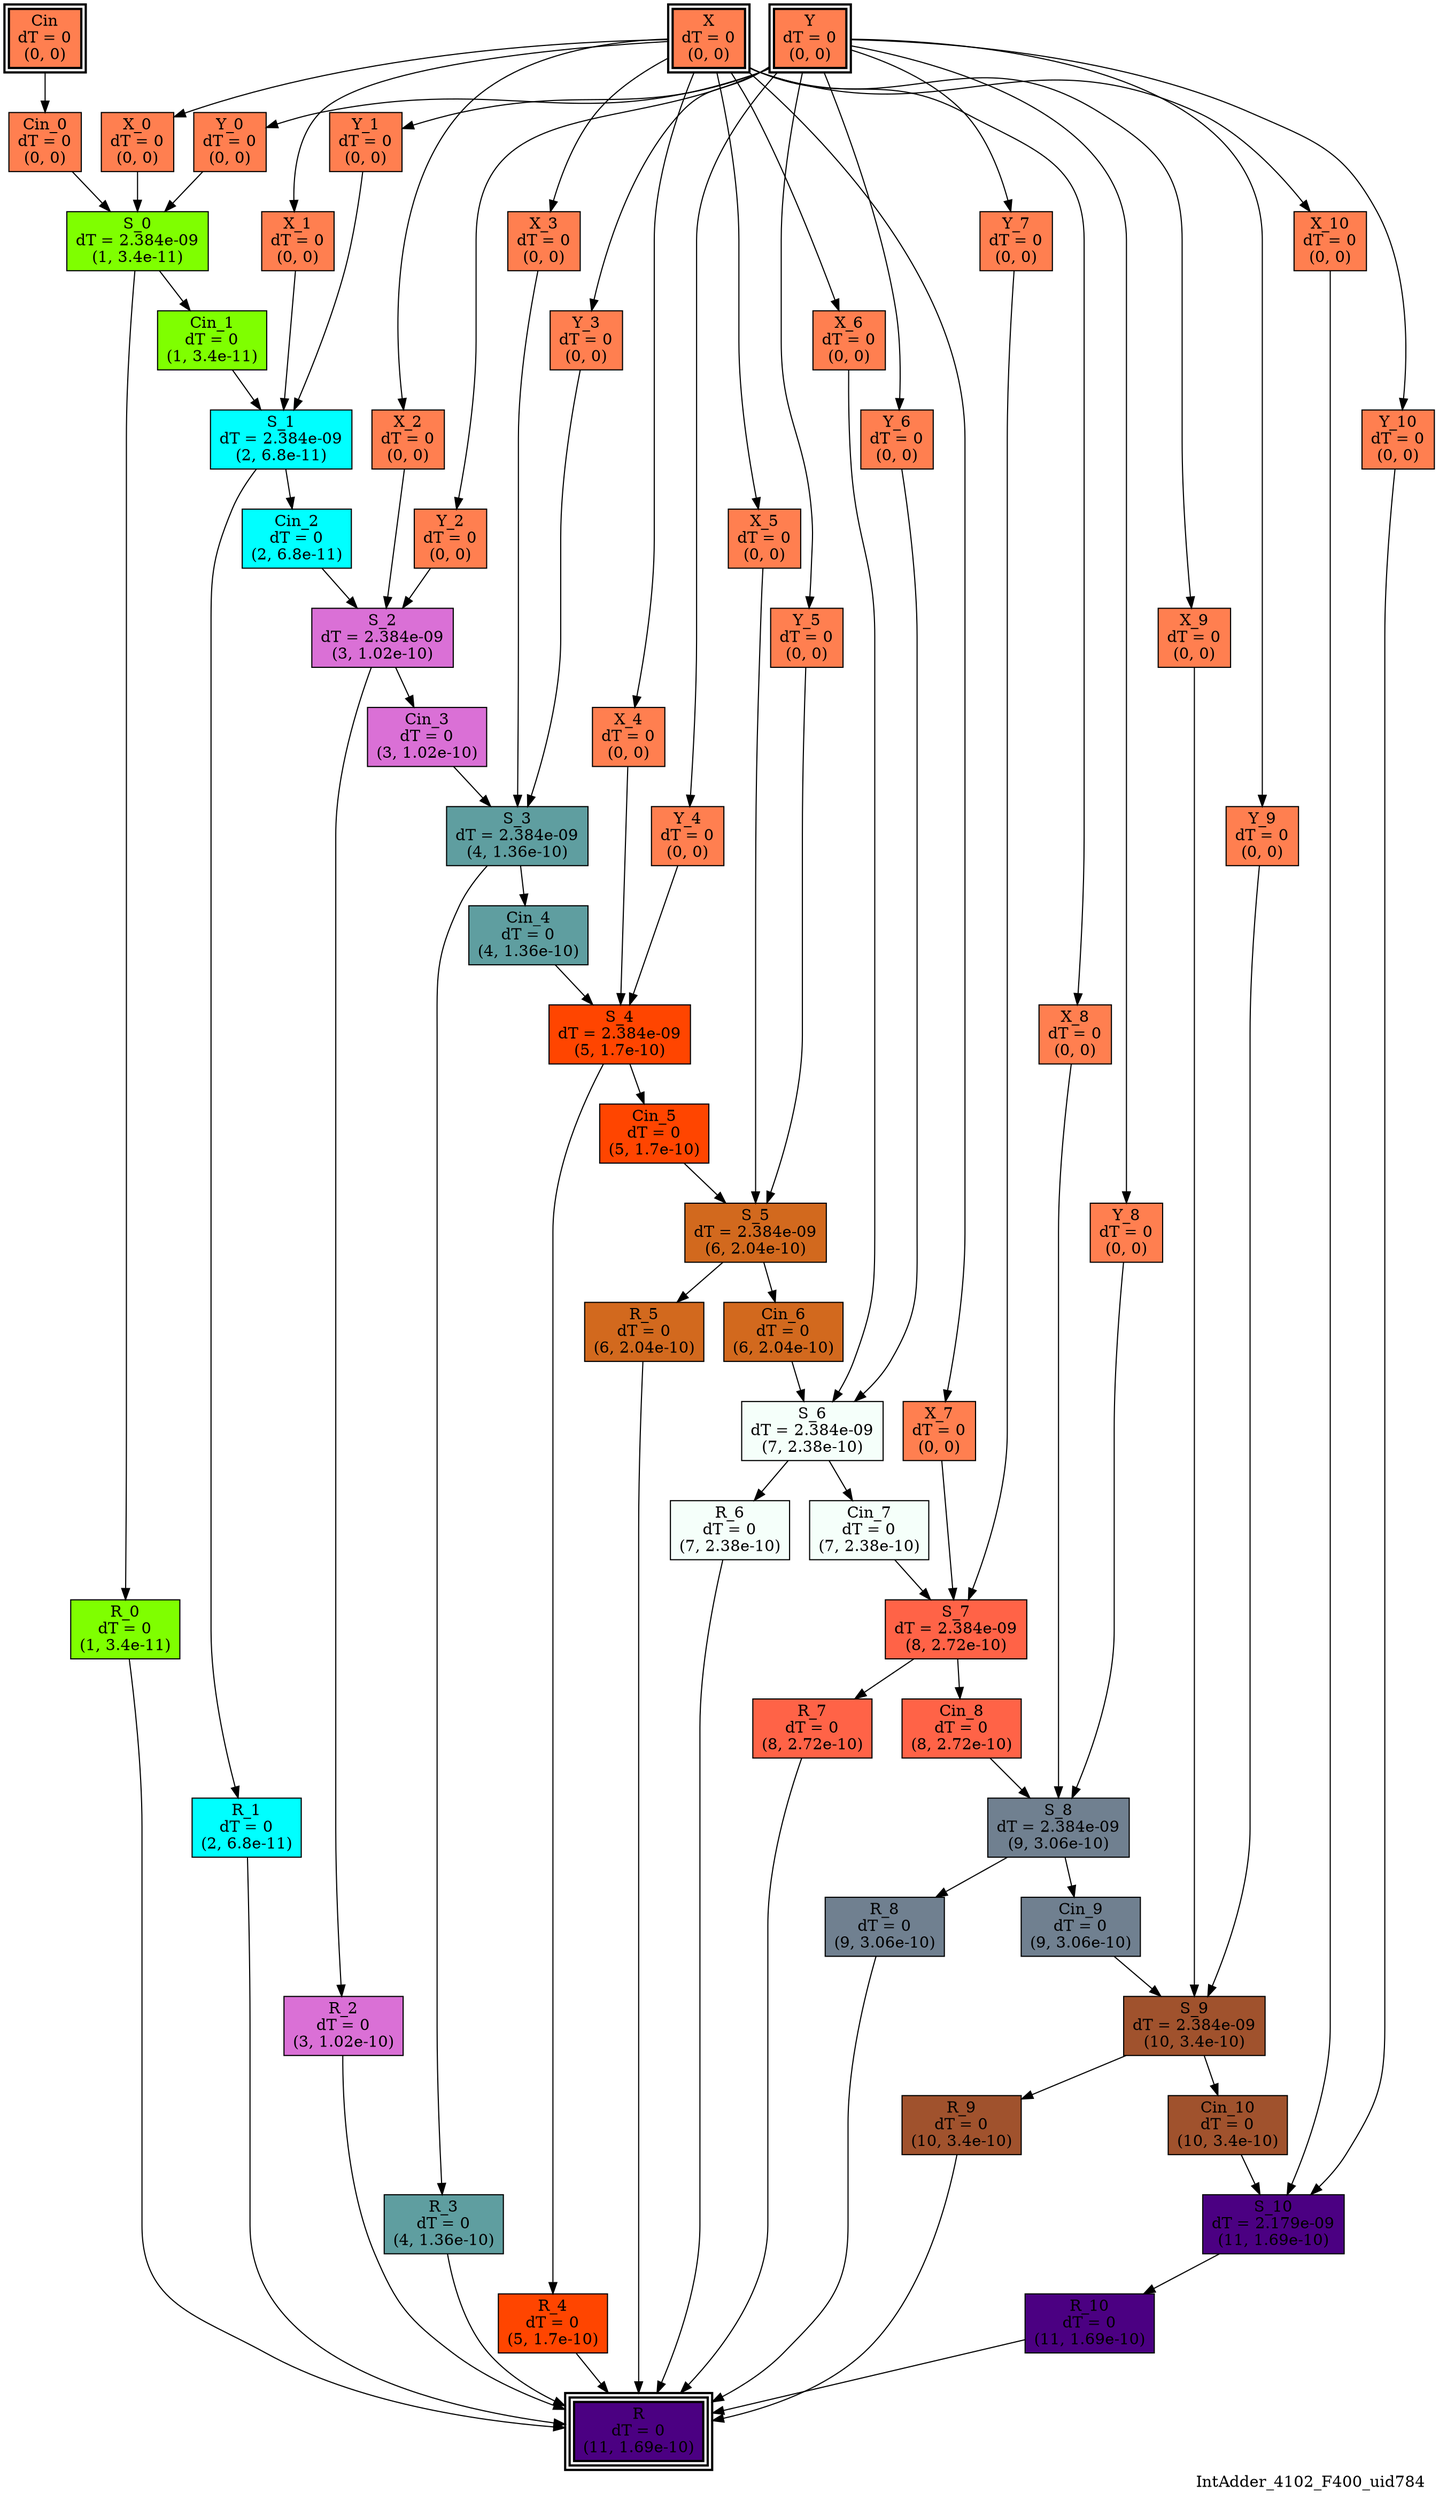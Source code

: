 digraph IntAdder_4102_F400_uid784
{
	//graph drawing options
	label=IntAdder_4102_F400_uid784;
	labelloc=bottom;
	labeljust=right;
	ratio=auto;
	nodesep=0.25;
	ranksep=0.5;

	//input/output signals of operator IntAdder_4102_F400_uid784
	X__IntAdder_4102_F400_uid784 [ label="X\ndT = 0\n(0, 0)", shape=box, color=black, style="bold, filled", fillcolor=coral, peripheries=2 ];
	Y__IntAdder_4102_F400_uid784 [ label="Y\ndT = 0\n(0, 0)", shape=box, color=black, style="bold, filled", fillcolor=coral, peripheries=2 ];
	Cin__IntAdder_4102_F400_uid784 [ label="Cin\ndT = 0\n(0, 0)", shape=box, color=black, style="bold, filled", fillcolor=coral, peripheries=2 ];
	R__IntAdder_4102_F400_uid784 [ label="R\ndT = 0\n(11, 1.69e-10)", shape=box, color=black, style="bold, filled", fillcolor=indigo, peripheries=3 ];
	{rank=same X__IntAdder_4102_F400_uid784, Y__IntAdder_4102_F400_uid784, Cin__IntAdder_4102_F400_uid784};
	{rank=same R__IntAdder_4102_F400_uid784};
	//internal signals of operator IntAdder_4102_F400_uid784
	Cin_0__IntAdder_4102_F400_uid784 [ label="Cin_0\ndT = 0\n(0, 0)", shape=box, color=black, style=filled, fillcolor=coral, peripheries=1 ];
	X_0__IntAdder_4102_F400_uid784 [ label="X_0\ndT = 0\n(0, 0)", shape=box, color=black, style=filled, fillcolor=coral, peripheries=1 ];
	Y_0__IntAdder_4102_F400_uid784 [ label="Y_0\ndT = 0\n(0, 0)", shape=box, color=black, style=filled, fillcolor=coral, peripheries=1 ];
	S_0__IntAdder_4102_F400_uid784 [ label="S_0\ndT = 2.384e-09\n(1, 3.4e-11)", shape=box, color=black, style=filled, fillcolor=chartreuse, peripheries=1 ];
	R_0__IntAdder_4102_F400_uid784 [ label="R_0\ndT = 0\n(1, 3.4e-11)", shape=box, color=black, style=filled, fillcolor=chartreuse, peripheries=1 ];
	Cin_1__IntAdder_4102_F400_uid784 [ label="Cin_1\ndT = 0\n(1, 3.4e-11)", shape=box, color=black, style=filled, fillcolor=chartreuse, peripheries=1 ];
	X_1__IntAdder_4102_F400_uid784 [ label="X_1\ndT = 0\n(0, 0)", shape=box, color=black, style=filled, fillcolor=coral, peripheries=1 ];
	Y_1__IntAdder_4102_F400_uid784 [ label="Y_1\ndT = 0\n(0, 0)", shape=box, color=black, style=filled, fillcolor=coral, peripheries=1 ];
	S_1__IntAdder_4102_F400_uid784 [ label="S_1\ndT = 2.384e-09\n(2, 6.8e-11)", shape=box, color=black, style=filled, fillcolor=cyan, peripheries=1 ];
	R_1__IntAdder_4102_F400_uid784 [ label="R_1\ndT = 0\n(2, 6.8e-11)", shape=box, color=black, style=filled, fillcolor=cyan, peripheries=1 ];
	Cin_2__IntAdder_4102_F400_uid784 [ label="Cin_2\ndT = 0\n(2, 6.8e-11)", shape=box, color=black, style=filled, fillcolor=cyan, peripheries=1 ];
	X_2__IntAdder_4102_F400_uid784 [ label="X_2\ndT = 0\n(0, 0)", shape=box, color=black, style=filled, fillcolor=coral, peripheries=1 ];
	Y_2__IntAdder_4102_F400_uid784 [ label="Y_2\ndT = 0\n(0, 0)", shape=box, color=black, style=filled, fillcolor=coral, peripheries=1 ];
	S_2__IntAdder_4102_F400_uid784 [ label="S_2\ndT = 2.384e-09\n(3, 1.02e-10)", shape=box, color=black, style=filled, fillcolor=orchid, peripheries=1 ];
	R_2__IntAdder_4102_F400_uid784 [ label="R_2\ndT = 0\n(3, 1.02e-10)", shape=box, color=black, style=filled, fillcolor=orchid, peripheries=1 ];
	Cin_3__IntAdder_4102_F400_uid784 [ label="Cin_3\ndT = 0\n(3, 1.02e-10)", shape=box, color=black, style=filled, fillcolor=orchid, peripheries=1 ];
	X_3__IntAdder_4102_F400_uid784 [ label="X_3\ndT = 0\n(0, 0)", shape=box, color=black, style=filled, fillcolor=coral, peripheries=1 ];
	Y_3__IntAdder_4102_F400_uid784 [ label="Y_3\ndT = 0\n(0, 0)", shape=box, color=black, style=filled, fillcolor=coral, peripheries=1 ];
	S_3__IntAdder_4102_F400_uid784 [ label="S_3\ndT = 2.384e-09\n(4, 1.36e-10)", shape=box, color=black, style=filled, fillcolor=cadetblue, peripheries=1 ];
	R_3__IntAdder_4102_F400_uid784 [ label="R_3\ndT = 0\n(4, 1.36e-10)", shape=box, color=black, style=filled, fillcolor=cadetblue, peripheries=1 ];
	Cin_4__IntAdder_4102_F400_uid784 [ label="Cin_4\ndT = 0\n(4, 1.36e-10)", shape=box, color=black, style=filled, fillcolor=cadetblue, peripheries=1 ];
	X_4__IntAdder_4102_F400_uid784 [ label="X_4\ndT = 0\n(0, 0)", shape=box, color=black, style=filled, fillcolor=coral, peripheries=1 ];
	Y_4__IntAdder_4102_F400_uid784 [ label="Y_4\ndT = 0\n(0, 0)", shape=box, color=black, style=filled, fillcolor=coral, peripheries=1 ];
	S_4__IntAdder_4102_F400_uid784 [ label="S_4\ndT = 2.384e-09\n(5, 1.7e-10)", shape=box, color=black, style=filled, fillcolor=orangered, peripheries=1 ];
	R_4__IntAdder_4102_F400_uid784 [ label="R_4\ndT = 0\n(5, 1.7e-10)", shape=box, color=black, style=filled, fillcolor=orangered, peripheries=1 ];
	Cin_5__IntAdder_4102_F400_uid784 [ label="Cin_5\ndT = 0\n(5, 1.7e-10)", shape=box, color=black, style=filled, fillcolor=orangered, peripheries=1 ];
	X_5__IntAdder_4102_F400_uid784 [ label="X_5\ndT = 0\n(0, 0)", shape=box, color=black, style=filled, fillcolor=coral, peripheries=1 ];
	Y_5__IntAdder_4102_F400_uid784 [ label="Y_5\ndT = 0\n(0, 0)", shape=box, color=black, style=filled, fillcolor=coral, peripheries=1 ];
	S_5__IntAdder_4102_F400_uid784 [ label="S_5\ndT = 2.384e-09\n(6, 2.04e-10)", shape=box, color=black, style=filled, fillcolor=chocolate, peripheries=1 ];
	R_5__IntAdder_4102_F400_uid784 [ label="R_5\ndT = 0\n(6, 2.04e-10)", shape=box, color=black, style=filled, fillcolor=chocolate, peripheries=1 ];
	Cin_6__IntAdder_4102_F400_uid784 [ label="Cin_6\ndT = 0\n(6, 2.04e-10)", shape=box, color=black, style=filled, fillcolor=chocolate, peripheries=1 ];
	X_6__IntAdder_4102_F400_uid784 [ label="X_6\ndT = 0\n(0, 0)", shape=box, color=black, style=filled, fillcolor=coral, peripheries=1 ];
	Y_6__IntAdder_4102_F400_uid784 [ label="Y_6\ndT = 0\n(0, 0)", shape=box, color=black, style=filled, fillcolor=coral, peripheries=1 ];
	S_6__IntAdder_4102_F400_uid784 [ label="S_6\ndT = 2.384e-09\n(7, 2.38e-10)", shape=box, color=black, style=filled, fillcolor=mintcream, peripheries=1 ];
	R_6__IntAdder_4102_F400_uid784 [ label="R_6\ndT = 0\n(7, 2.38e-10)", shape=box, color=black, style=filled, fillcolor=mintcream, peripheries=1 ];
	Cin_7__IntAdder_4102_F400_uid784 [ label="Cin_7\ndT = 0\n(7, 2.38e-10)", shape=box, color=black, style=filled, fillcolor=mintcream, peripheries=1 ];
	X_7__IntAdder_4102_F400_uid784 [ label="X_7\ndT = 0\n(0, 0)", shape=box, color=black, style=filled, fillcolor=coral, peripheries=1 ];
	Y_7__IntAdder_4102_F400_uid784 [ label="Y_7\ndT = 0\n(0, 0)", shape=box, color=black, style=filled, fillcolor=coral, peripheries=1 ];
	S_7__IntAdder_4102_F400_uid784 [ label="S_7\ndT = 2.384e-09\n(8, 2.72e-10)", shape=box, color=black, style=filled, fillcolor=tomato, peripheries=1 ];
	R_7__IntAdder_4102_F400_uid784 [ label="R_7\ndT = 0\n(8, 2.72e-10)", shape=box, color=black, style=filled, fillcolor=tomato, peripheries=1 ];
	Cin_8__IntAdder_4102_F400_uid784 [ label="Cin_8\ndT = 0\n(8, 2.72e-10)", shape=box, color=black, style=filled, fillcolor=tomato, peripheries=1 ];
	X_8__IntAdder_4102_F400_uid784 [ label="X_8\ndT = 0\n(0, 0)", shape=box, color=black, style=filled, fillcolor=coral, peripheries=1 ];
	Y_8__IntAdder_4102_F400_uid784 [ label="Y_8\ndT = 0\n(0, 0)", shape=box, color=black, style=filled, fillcolor=coral, peripheries=1 ];
	S_8__IntAdder_4102_F400_uid784 [ label="S_8\ndT = 2.384e-09\n(9, 3.06e-10)", shape=box, color=black, style=filled, fillcolor=slategray, peripheries=1 ];
	R_8__IntAdder_4102_F400_uid784 [ label="R_8\ndT = 0\n(9, 3.06e-10)", shape=box, color=black, style=filled, fillcolor=slategray, peripheries=1 ];
	Cin_9__IntAdder_4102_F400_uid784 [ label="Cin_9\ndT = 0\n(9, 3.06e-10)", shape=box, color=black, style=filled, fillcolor=slategray, peripheries=1 ];
	X_9__IntAdder_4102_F400_uid784 [ label="X_9\ndT = 0\n(0, 0)", shape=box, color=black, style=filled, fillcolor=coral, peripheries=1 ];
	Y_9__IntAdder_4102_F400_uid784 [ label="Y_9\ndT = 0\n(0, 0)", shape=box, color=black, style=filled, fillcolor=coral, peripheries=1 ];
	S_9__IntAdder_4102_F400_uid784 [ label="S_9\ndT = 2.384e-09\n(10, 3.4e-10)", shape=box, color=black, style=filled, fillcolor=sienna, peripheries=1 ];
	R_9__IntAdder_4102_F400_uid784 [ label="R_9\ndT = 0\n(10, 3.4e-10)", shape=box, color=black, style=filled, fillcolor=sienna, peripheries=1 ];
	Cin_10__IntAdder_4102_F400_uid784 [ label="Cin_10\ndT = 0\n(10, 3.4e-10)", shape=box, color=black, style=filled, fillcolor=sienna, peripheries=1 ];
	X_10__IntAdder_4102_F400_uid784 [ label="X_10\ndT = 0\n(0, 0)", shape=box, color=black, style=filled, fillcolor=coral, peripheries=1 ];
	Y_10__IntAdder_4102_F400_uid784 [ label="Y_10\ndT = 0\n(0, 0)", shape=box, color=black, style=filled, fillcolor=coral, peripheries=1 ];
	S_10__IntAdder_4102_F400_uid784 [ label="S_10\ndT = 2.179e-09\n(11, 1.69e-10)", shape=box, color=black, style=filled, fillcolor=indigo, peripheries=1 ];
	R_10__IntAdder_4102_F400_uid784 [ label="R_10\ndT = 0\n(11, 1.69e-10)", shape=box, color=black, style=filled, fillcolor=indigo, peripheries=1 ];

	//subcomponents of operator IntAdder_4102_F400_uid784

	//input and internal signal connections of operator IntAdder_4102_F400_uid784
	X__IntAdder_4102_F400_uid784 -> X_0__IntAdder_4102_F400_uid784 [ arrowhead=normal, arrowsize=1.0, arrowtail=normal, color=black, dir=forward  ];
	X__IntAdder_4102_F400_uid784 -> X_1__IntAdder_4102_F400_uid784 [ arrowhead=normal, arrowsize=1.0, arrowtail=normal, color=black, dir=forward  ];
	X__IntAdder_4102_F400_uid784 -> X_2__IntAdder_4102_F400_uid784 [ arrowhead=normal, arrowsize=1.0, arrowtail=normal, color=black, dir=forward  ];
	X__IntAdder_4102_F400_uid784 -> X_3__IntAdder_4102_F400_uid784 [ arrowhead=normal, arrowsize=1.0, arrowtail=normal, color=black, dir=forward  ];
	X__IntAdder_4102_F400_uid784 -> X_4__IntAdder_4102_F400_uid784 [ arrowhead=normal, arrowsize=1.0, arrowtail=normal, color=black, dir=forward  ];
	X__IntAdder_4102_F400_uid784 -> X_5__IntAdder_4102_F400_uid784 [ arrowhead=normal, arrowsize=1.0, arrowtail=normal, color=black, dir=forward  ];
	X__IntAdder_4102_F400_uid784 -> X_6__IntAdder_4102_F400_uid784 [ arrowhead=normal, arrowsize=1.0, arrowtail=normal, color=black, dir=forward  ];
	X__IntAdder_4102_F400_uid784 -> X_7__IntAdder_4102_F400_uid784 [ arrowhead=normal, arrowsize=1.0, arrowtail=normal, color=black, dir=forward  ];
	X__IntAdder_4102_F400_uid784 -> X_8__IntAdder_4102_F400_uid784 [ arrowhead=normal, arrowsize=1.0, arrowtail=normal, color=black, dir=forward  ];
	X__IntAdder_4102_F400_uid784 -> X_9__IntAdder_4102_F400_uid784 [ arrowhead=normal, arrowsize=1.0, arrowtail=normal, color=black, dir=forward  ];
	X__IntAdder_4102_F400_uid784 -> X_10__IntAdder_4102_F400_uid784 [ arrowhead=normal, arrowsize=1.0, arrowtail=normal, color=black, dir=forward  ];
	Y__IntAdder_4102_F400_uid784 -> Y_0__IntAdder_4102_F400_uid784 [ arrowhead=normal, arrowsize=1.0, arrowtail=normal, color=black, dir=forward  ];
	Y__IntAdder_4102_F400_uid784 -> Y_1__IntAdder_4102_F400_uid784 [ arrowhead=normal, arrowsize=1.0, arrowtail=normal, color=black, dir=forward  ];
	Y__IntAdder_4102_F400_uid784 -> Y_2__IntAdder_4102_F400_uid784 [ arrowhead=normal, arrowsize=1.0, arrowtail=normal, color=black, dir=forward  ];
	Y__IntAdder_4102_F400_uid784 -> Y_3__IntAdder_4102_F400_uid784 [ arrowhead=normal, arrowsize=1.0, arrowtail=normal, color=black, dir=forward  ];
	Y__IntAdder_4102_F400_uid784 -> Y_4__IntAdder_4102_F400_uid784 [ arrowhead=normal, arrowsize=1.0, arrowtail=normal, color=black, dir=forward  ];
	Y__IntAdder_4102_F400_uid784 -> Y_5__IntAdder_4102_F400_uid784 [ arrowhead=normal, arrowsize=1.0, arrowtail=normal, color=black, dir=forward  ];
	Y__IntAdder_4102_F400_uid784 -> Y_6__IntAdder_4102_F400_uid784 [ arrowhead=normal, arrowsize=1.0, arrowtail=normal, color=black, dir=forward  ];
	Y__IntAdder_4102_F400_uid784 -> Y_7__IntAdder_4102_F400_uid784 [ arrowhead=normal, arrowsize=1.0, arrowtail=normal, color=black, dir=forward  ];
	Y__IntAdder_4102_F400_uid784 -> Y_8__IntAdder_4102_F400_uid784 [ arrowhead=normal, arrowsize=1.0, arrowtail=normal, color=black, dir=forward  ];
	Y__IntAdder_4102_F400_uid784 -> Y_9__IntAdder_4102_F400_uid784 [ arrowhead=normal, arrowsize=1.0, arrowtail=normal, color=black, dir=forward  ];
	Y__IntAdder_4102_F400_uid784 -> Y_10__IntAdder_4102_F400_uid784 [ arrowhead=normal, arrowsize=1.0, arrowtail=normal, color=black, dir=forward  ];
	Cin__IntAdder_4102_F400_uid784 -> Cin_0__IntAdder_4102_F400_uid784 [ arrowhead=normal, arrowsize=1.0, arrowtail=normal, color=black, dir=forward  ];
	Cin_0__IntAdder_4102_F400_uid784 -> S_0__IntAdder_4102_F400_uid784 [ arrowhead=normal, arrowsize=1.0, arrowtail=normal, color=black, dir=forward  ];
	X_0__IntAdder_4102_F400_uid784 -> S_0__IntAdder_4102_F400_uid784 [ arrowhead=normal, arrowsize=1.0, arrowtail=normal, color=black, dir=forward  ];
	Y_0__IntAdder_4102_F400_uid784 -> S_0__IntAdder_4102_F400_uid784 [ arrowhead=normal, arrowsize=1.0, arrowtail=normal, color=black, dir=forward  ];
	S_0__IntAdder_4102_F400_uid784 -> R_0__IntAdder_4102_F400_uid784 [ arrowhead=normal, arrowsize=1.0, arrowtail=normal, color=black, dir=forward  ];
	S_0__IntAdder_4102_F400_uid784 -> Cin_1__IntAdder_4102_F400_uid784 [ arrowhead=normal, arrowsize=1.0, arrowtail=normal, color=black, dir=forward  ];
	R_0__IntAdder_4102_F400_uid784 -> R__IntAdder_4102_F400_uid784 [ arrowhead=normal, arrowsize=1.0, arrowtail=normal, color=black, dir=forward  ];
	Cin_1__IntAdder_4102_F400_uid784 -> S_1__IntAdder_4102_F400_uid784 [ arrowhead=normal, arrowsize=1.0, arrowtail=normal, color=black, dir=forward  ];
	X_1__IntAdder_4102_F400_uid784 -> S_1__IntAdder_4102_F400_uid784 [ arrowhead=normal, arrowsize=1.0, arrowtail=normal, color=black, dir=forward  ];
	Y_1__IntAdder_4102_F400_uid784 -> S_1__IntAdder_4102_F400_uid784 [ arrowhead=normal, arrowsize=1.0, arrowtail=normal, color=black, dir=forward  ];
	S_1__IntAdder_4102_F400_uid784 -> R_1__IntAdder_4102_F400_uid784 [ arrowhead=normal, arrowsize=1.0, arrowtail=normal, color=black, dir=forward  ];
	S_1__IntAdder_4102_F400_uid784 -> Cin_2__IntAdder_4102_F400_uid784 [ arrowhead=normal, arrowsize=1.0, arrowtail=normal, color=black, dir=forward  ];
	R_1__IntAdder_4102_F400_uid784 -> R__IntAdder_4102_F400_uid784 [ arrowhead=normal, arrowsize=1.0, arrowtail=normal, color=black, dir=forward  ];
	Cin_2__IntAdder_4102_F400_uid784 -> S_2__IntAdder_4102_F400_uid784 [ arrowhead=normal, arrowsize=1.0, arrowtail=normal, color=black, dir=forward  ];
	X_2__IntAdder_4102_F400_uid784 -> S_2__IntAdder_4102_F400_uid784 [ arrowhead=normal, arrowsize=1.0, arrowtail=normal, color=black, dir=forward  ];
	Y_2__IntAdder_4102_F400_uid784 -> S_2__IntAdder_4102_F400_uid784 [ arrowhead=normal, arrowsize=1.0, arrowtail=normal, color=black, dir=forward  ];
	S_2__IntAdder_4102_F400_uid784 -> R_2__IntAdder_4102_F400_uid784 [ arrowhead=normal, arrowsize=1.0, arrowtail=normal, color=black, dir=forward  ];
	S_2__IntAdder_4102_F400_uid784 -> Cin_3__IntAdder_4102_F400_uid784 [ arrowhead=normal, arrowsize=1.0, arrowtail=normal, color=black, dir=forward  ];
	R_2__IntAdder_4102_F400_uid784 -> R__IntAdder_4102_F400_uid784 [ arrowhead=normal, arrowsize=1.0, arrowtail=normal, color=black, dir=forward  ];
	Cin_3__IntAdder_4102_F400_uid784 -> S_3__IntAdder_4102_F400_uid784 [ arrowhead=normal, arrowsize=1.0, arrowtail=normal, color=black, dir=forward  ];
	X_3__IntAdder_4102_F400_uid784 -> S_3__IntAdder_4102_F400_uid784 [ arrowhead=normal, arrowsize=1.0, arrowtail=normal, color=black, dir=forward  ];
	Y_3__IntAdder_4102_F400_uid784 -> S_3__IntAdder_4102_F400_uid784 [ arrowhead=normal, arrowsize=1.0, arrowtail=normal, color=black, dir=forward  ];
	S_3__IntAdder_4102_F400_uid784 -> R_3__IntAdder_4102_F400_uid784 [ arrowhead=normal, arrowsize=1.0, arrowtail=normal, color=black, dir=forward  ];
	S_3__IntAdder_4102_F400_uid784 -> Cin_4__IntAdder_4102_F400_uid784 [ arrowhead=normal, arrowsize=1.0, arrowtail=normal, color=black, dir=forward  ];
	R_3__IntAdder_4102_F400_uid784 -> R__IntAdder_4102_F400_uid784 [ arrowhead=normal, arrowsize=1.0, arrowtail=normal, color=black, dir=forward  ];
	Cin_4__IntAdder_4102_F400_uid784 -> S_4__IntAdder_4102_F400_uid784 [ arrowhead=normal, arrowsize=1.0, arrowtail=normal, color=black, dir=forward  ];
	X_4__IntAdder_4102_F400_uid784 -> S_4__IntAdder_4102_F400_uid784 [ arrowhead=normal, arrowsize=1.0, arrowtail=normal, color=black, dir=forward  ];
	Y_4__IntAdder_4102_F400_uid784 -> S_4__IntAdder_4102_F400_uid784 [ arrowhead=normal, arrowsize=1.0, arrowtail=normal, color=black, dir=forward  ];
	S_4__IntAdder_4102_F400_uid784 -> R_4__IntAdder_4102_F400_uid784 [ arrowhead=normal, arrowsize=1.0, arrowtail=normal, color=black, dir=forward  ];
	S_4__IntAdder_4102_F400_uid784 -> Cin_5__IntAdder_4102_F400_uid784 [ arrowhead=normal, arrowsize=1.0, arrowtail=normal, color=black, dir=forward  ];
	R_4__IntAdder_4102_F400_uid784 -> R__IntAdder_4102_F400_uid784 [ arrowhead=normal, arrowsize=1.0, arrowtail=normal, color=black, dir=forward  ];
	Cin_5__IntAdder_4102_F400_uid784 -> S_5__IntAdder_4102_F400_uid784 [ arrowhead=normal, arrowsize=1.0, arrowtail=normal, color=black, dir=forward  ];
	X_5__IntAdder_4102_F400_uid784 -> S_5__IntAdder_4102_F400_uid784 [ arrowhead=normal, arrowsize=1.0, arrowtail=normal, color=black, dir=forward  ];
	Y_5__IntAdder_4102_F400_uid784 -> S_5__IntAdder_4102_F400_uid784 [ arrowhead=normal, arrowsize=1.0, arrowtail=normal, color=black, dir=forward  ];
	S_5__IntAdder_4102_F400_uid784 -> R_5__IntAdder_4102_F400_uid784 [ arrowhead=normal, arrowsize=1.0, arrowtail=normal, color=black, dir=forward  ];
	S_5__IntAdder_4102_F400_uid784 -> Cin_6__IntAdder_4102_F400_uid784 [ arrowhead=normal, arrowsize=1.0, arrowtail=normal, color=black, dir=forward  ];
	R_5__IntAdder_4102_F400_uid784 -> R__IntAdder_4102_F400_uid784 [ arrowhead=normal, arrowsize=1.0, arrowtail=normal, color=black, dir=forward  ];
	Cin_6__IntAdder_4102_F400_uid784 -> S_6__IntAdder_4102_F400_uid784 [ arrowhead=normal, arrowsize=1.0, arrowtail=normal, color=black, dir=forward  ];
	X_6__IntAdder_4102_F400_uid784 -> S_6__IntAdder_4102_F400_uid784 [ arrowhead=normal, arrowsize=1.0, arrowtail=normal, color=black, dir=forward  ];
	Y_6__IntAdder_4102_F400_uid784 -> S_6__IntAdder_4102_F400_uid784 [ arrowhead=normal, arrowsize=1.0, arrowtail=normal, color=black, dir=forward  ];
	S_6__IntAdder_4102_F400_uid784 -> R_6__IntAdder_4102_F400_uid784 [ arrowhead=normal, arrowsize=1.0, arrowtail=normal, color=black, dir=forward  ];
	S_6__IntAdder_4102_F400_uid784 -> Cin_7__IntAdder_4102_F400_uid784 [ arrowhead=normal, arrowsize=1.0, arrowtail=normal, color=black, dir=forward  ];
	R_6__IntAdder_4102_F400_uid784 -> R__IntAdder_4102_F400_uid784 [ arrowhead=normal, arrowsize=1.0, arrowtail=normal, color=black, dir=forward  ];
	Cin_7__IntAdder_4102_F400_uid784 -> S_7__IntAdder_4102_F400_uid784 [ arrowhead=normal, arrowsize=1.0, arrowtail=normal, color=black, dir=forward  ];
	X_7__IntAdder_4102_F400_uid784 -> S_7__IntAdder_4102_F400_uid784 [ arrowhead=normal, arrowsize=1.0, arrowtail=normal, color=black, dir=forward  ];
	Y_7__IntAdder_4102_F400_uid784 -> S_7__IntAdder_4102_F400_uid784 [ arrowhead=normal, arrowsize=1.0, arrowtail=normal, color=black, dir=forward  ];
	S_7__IntAdder_4102_F400_uid784 -> R_7__IntAdder_4102_F400_uid784 [ arrowhead=normal, arrowsize=1.0, arrowtail=normal, color=black, dir=forward  ];
	S_7__IntAdder_4102_F400_uid784 -> Cin_8__IntAdder_4102_F400_uid784 [ arrowhead=normal, arrowsize=1.0, arrowtail=normal, color=black, dir=forward  ];
	R_7__IntAdder_4102_F400_uid784 -> R__IntAdder_4102_F400_uid784 [ arrowhead=normal, arrowsize=1.0, arrowtail=normal, color=black, dir=forward  ];
	Cin_8__IntAdder_4102_F400_uid784 -> S_8__IntAdder_4102_F400_uid784 [ arrowhead=normal, arrowsize=1.0, arrowtail=normal, color=black, dir=forward  ];
	X_8__IntAdder_4102_F400_uid784 -> S_8__IntAdder_4102_F400_uid784 [ arrowhead=normal, arrowsize=1.0, arrowtail=normal, color=black, dir=forward  ];
	Y_8__IntAdder_4102_F400_uid784 -> S_8__IntAdder_4102_F400_uid784 [ arrowhead=normal, arrowsize=1.0, arrowtail=normal, color=black, dir=forward  ];
	S_8__IntAdder_4102_F400_uid784 -> R_8__IntAdder_4102_F400_uid784 [ arrowhead=normal, arrowsize=1.0, arrowtail=normal, color=black, dir=forward  ];
	S_8__IntAdder_4102_F400_uid784 -> Cin_9__IntAdder_4102_F400_uid784 [ arrowhead=normal, arrowsize=1.0, arrowtail=normal, color=black, dir=forward  ];
	R_8__IntAdder_4102_F400_uid784 -> R__IntAdder_4102_F400_uid784 [ arrowhead=normal, arrowsize=1.0, arrowtail=normal, color=black, dir=forward  ];
	Cin_9__IntAdder_4102_F400_uid784 -> S_9__IntAdder_4102_F400_uid784 [ arrowhead=normal, arrowsize=1.0, arrowtail=normal, color=black, dir=forward  ];
	X_9__IntAdder_4102_F400_uid784 -> S_9__IntAdder_4102_F400_uid784 [ arrowhead=normal, arrowsize=1.0, arrowtail=normal, color=black, dir=forward  ];
	Y_9__IntAdder_4102_F400_uid784 -> S_9__IntAdder_4102_F400_uid784 [ arrowhead=normal, arrowsize=1.0, arrowtail=normal, color=black, dir=forward  ];
	S_9__IntAdder_4102_F400_uid784 -> R_9__IntAdder_4102_F400_uid784 [ arrowhead=normal, arrowsize=1.0, arrowtail=normal, color=black, dir=forward  ];
	S_9__IntAdder_4102_F400_uid784 -> Cin_10__IntAdder_4102_F400_uid784 [ arrowhead=normal, arrowsize=1.0, arrowtail=normal, color=black, dir=forward  ];
	R_9__IntAdder_4102_F400_uid784 -> R__IntAdder_4102_F400_uid784 [ arrowhead=normal, arrowsize=1.0, arrowtail=normal, color=black, dir=forward  ];
	Cin_10__IntAdder_4102_F400_uid784 -> S_10__IntAdder_4102_F400_uid784 [ arrowhead=normal, arrowsize=1.0, arrowtail=normal, color=black, dir=forward  ];
	X_10__IntAdder_4102_F400_uid784 -> S_10__IntAdder_4102_F400_uid784 [ arrowhead=normal, arrowsize=1.0, arrowtail=normal, color=black, dir=forward  ];
	Y_10__IntAdder_4102_F400_uid784 -> S_10__IntAdder_4102_F400_uid784 [ arrowhead=normal, arrowsize=1.0, arrowtail=normal, color=black, dir=forward  ];
	S_10__IntAdder_4102_F400_uid784 -> R_10__IntAdder_4102_F400_uid784 [ arrowhead=normal, arrowsize=1.0, arrowtail=normal, color=black, dir=forward  ];
	R_10__IntAdder_4102_F400_uid784 -> R__IntAdder_4102_F400_uid784 [ arrowhead=normal, arrowsize=1.0, arrowtail=normal, color=black, dir=forward  ];
}

